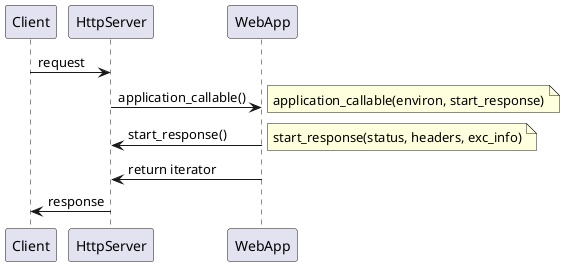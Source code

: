 @startuml 啊啊

Client -> HttpServer: request

HttpServer -> WebApp: application_callable()
note right: application_callable(environ, start_response)

WebApp -> HttpServer: start_response()
note right: start_response(status, headers, exc_info)

WebApp -> HttpServer: return iterator

HttpServer -> Client: response

@enduml
